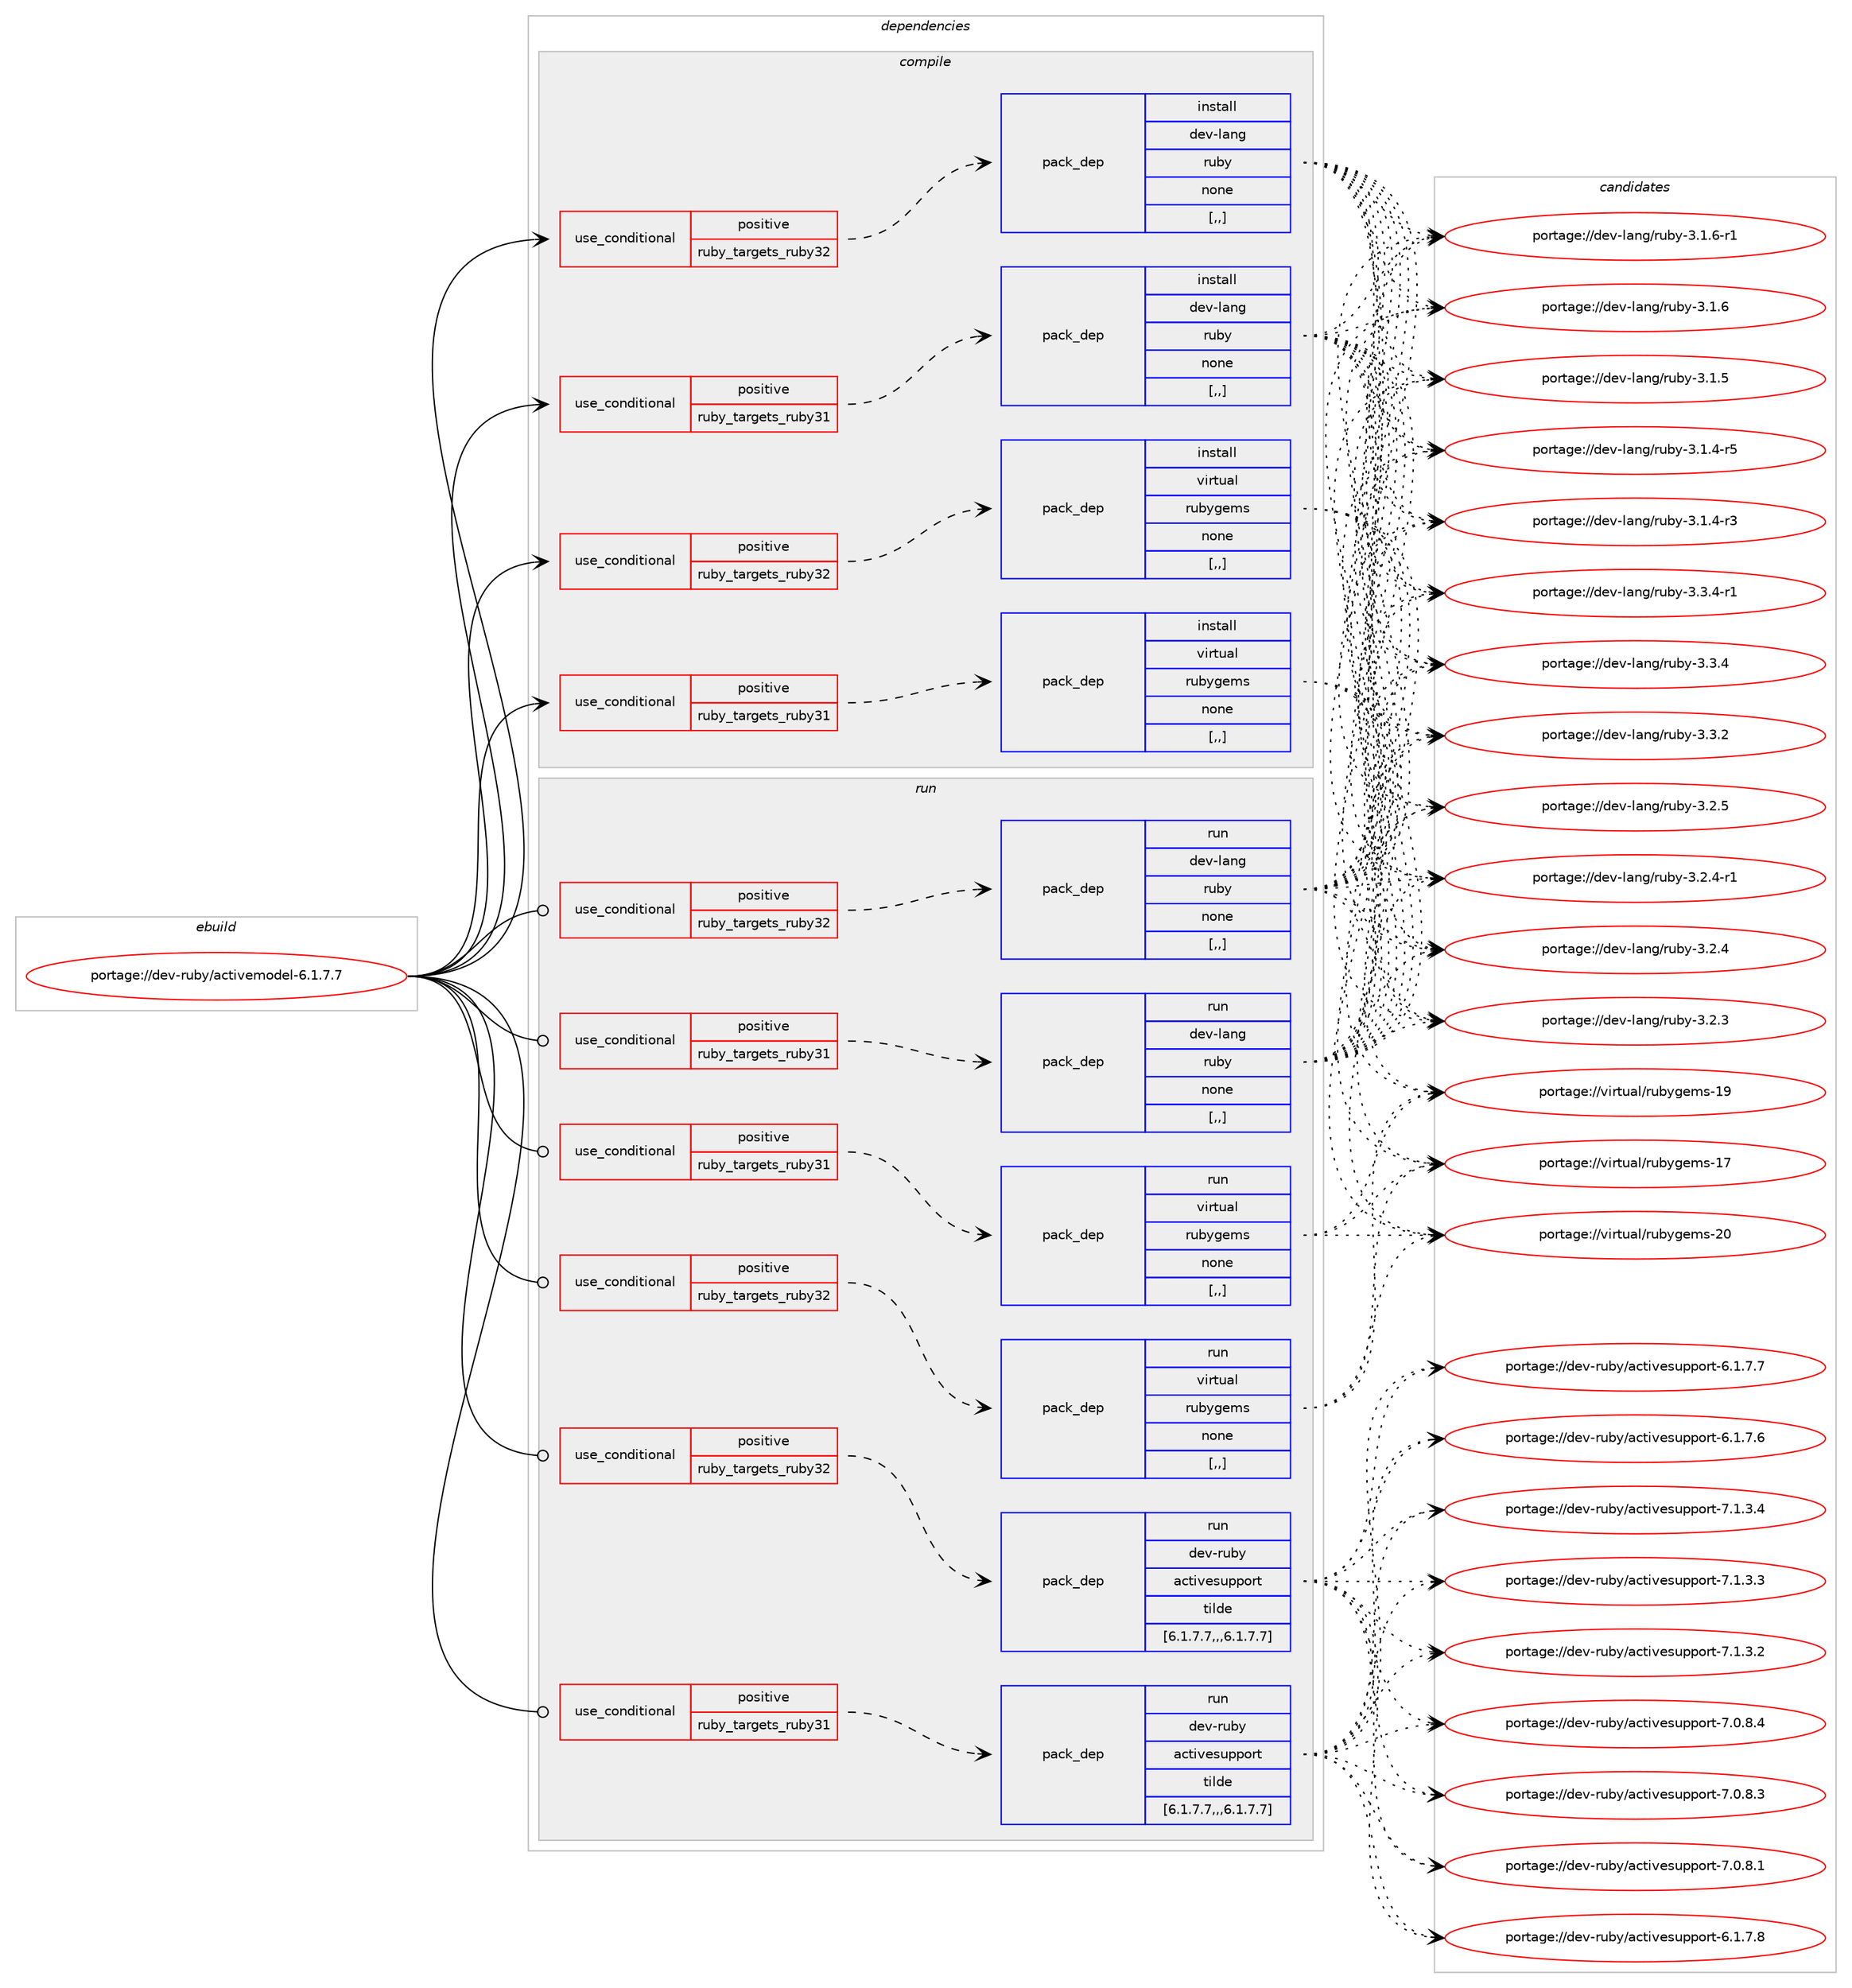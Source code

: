 digraph prolog {

# *************
# Graph options
# *************

newrank=true;
concentrate=true;
compound=true;
graph [rankdir=LR,fontname=Helvetica,fontsize=10,ranksep=1.5];#, ranksep=2.5, nodesep=0.2];
edge  [arrowhead=vee];
node  [fontname=Helvetica,fontsize=10];

# **********
# The ebuild
# **********

subgraph cluster_leftcol {
color=gray;
label=<<i>ebuild</i>>;
id [label="portage://dev-ruby/activemodel-6.1.7.7", color=red, width=4, href="../dev-ruby/activemodel-6.1.7.7.svg"];
}

# ****************
# The dependencies
# ****************

subgraph cluster_midcol {
color=gray;
label=<<i>dependencies</i>>;
subgraph cluster_compile {
fillcolor="#eeeeee";
style=filled;
label=<<i>compile</i>>;
subgraph cond43637 {
dependency174753 [label=<<TABLE BORDER="0" CELLBORDER="1" CELLSPACING="0" CELLPADDING="4"><TR><TD ROWSPAN="3" CELLPADDING="10">use_conditional</TD></TR><TR><TD>positive</TD></TR><TR><TD>ruby_targets_ruby31</TD></TR></TABLE>>, shape=none, color=red];
subgraph pack129835 {
dependency174754 [label=<<TABLE BORDER="0" CELLBORDER="1" CELLSPACING="0" CELLPADDING="4" WIDTH="220"><TR><TD ROWSPAN="6" CELLPADDING="30">pack_dep</TD></TR><TR><TD WIDTH="110">install</TD></TR><TR><TD>dev-lang</TD></TR><TR><TD>ruby</TD></TR><TR><TD>none</TD></TR><TR><TD>[,,]</TD></TR></TABLE>>, shape=none, color=blue];
}
dependency174753:e -> dependency174754:w [weight=20,style="dashed",arrowhead="vee"];
}
id:e -> dependency174753:w [weight=20,style="solid",arrowhead="vee"];
subgraph cond43638 {
dependency174755 [label=<<TABLE BORDER="0" CELLBORDER="1" CELLSPACING="0" CELLPADDING="4"><TR><TD ROWSPAN="3" CELLPADDING="10">use_conditional</TD></TR><TR><TD>positive</TD></TR><TR><TD>ruby_targets_ruby31</TD></TR></TABLE>>, shape=none, color=red];
subgraph pack129836 {
dependency174756 [label=<<TABLE BORDER="0" CELLBORDER="1" CELLSPACING="0" CELLPADDING="4" WIDTH="220"><TR><TD ROWSPAN="6" CELLPADDING="30">pack_dep</TD></TR><TR><TD WIDTH="110">install</TD></TR><TR><TD>virtual</TD></TR><TR><TD>rubygems</TD></TR><TR><TD>none</TD></TR><TR><TD>[,,]</TD></TR></TABLE>>, shape=none, color=blue];
}
dependency174755:e -> dependency174756:w [weight=20,style="dashed",arrowhead="vee"];
}
id:e -> dependency174755:w [weight=20,style="solid",arrowhead="vee"];
subgraph cond43639 {
dependency174757 [label=<<TABLE BORDER="0" CELLBORDER="1" CELLSPACING="0" CELLPADDING="4"><TR><TD ROWSPAN="3" CELLPADDING="10">use_conditional</TD></TR><TR><TD>positive</TD></TR><TR><TD>ruby_targets_ruby32</TD></TR></TABLE>>, shape=none, color=red];
subgraph pack129837 {
dependency174758 [label=<<TABLE BORDER="0" CELLBORDER="1" CELLSPACING="0" CELLPADDING="4" WIDTH="220"><TR><TD ROWSPAN="6" CELLPADDING="30">pack_dep</TD></TR><TR><TD WIDTH="110">install</TD></TR><TR><TD>dev-lang</TD></TR><TR><TD>ruby</TD></TR><TR><TD>none</TD></TR><TR><TD>[,,]</TD></TR></TABLE>>, shape=none, color=blue];
}
dependency174757:e -> dependency174758:w [weight=20,style="dashed",arrowhead="vee"];
}
id:e -> dependency174757:w [weight=20,style="solid",arrowhead="vee"];
subgraph cond43640 {
dependency174759 [label=<<TABLE BORDER="0" CELLBORDER="1" CELLSPACING="0" CELLPADDING="4"><TR><TD ROWSPAN="3" CELLPADDING="10">use_conditional</TD></TR><TR><TD>positive</TD></TR><TR><TD>ruby_targets_ruby32</TD></TR></TABLE>>, shape=none, color=red];
subgraph pack129838 {
dependency174760 [label=<<TABLE BORDER="0" CELLBORDER="1" CELLSPACING="0" CELLPADDING="4" WIDTH="220"><TR><TD ROWSPAN="6" CELLPADDING="30">pack_dep</TD></TR><TR><TD WIDTH="110">install</TD></TR><TR><TD>virtual</TD></TR><TR><TD>rubygems</TD></TR><TR><TD>none</TD></TR><TR><TD>[,,]</TD></TR></TABLE>>, shape=none, color=blue];
}
dependency174759:e -> dependency174760:w [weight=20,style="dashed",arrowhead="vee"];
}
id:e -> dependency174759:w [weight=20,style="solid",arrowhead="vee"];
}
subgraph cluster_compileandrun {
fillcolor="#eeeeee";
style=filled;
label=<<i>compile and run</i>>;
}
subgraph cluster_run {
fillcolor="#eeeeee";
style=filled;
label=<<i>run</i>>;
subgraph cond43641 {
dependency174761 [label=<<TABLE BORDER="0" CELLBORDER="1" CELLSPACING="0" CELLPADDING="4"><TR><TD ROWSPAN="3" CELLPADDING="10">use_conditional</TD></TR><TR><TD>positive</TD></TR><TR><TD>ruby_targets_ruby31</TD></TR></TABLE>>, shape=none, color=red];
subgraph pack129839 {
dependency174762 [label=<<TABLE BORDER="0" CELLBORDER="1" CELLSPACING="0" CELLPADDING="4" WIDTH="220"><TR><TD ROWSPAN="6" CELLPADDING="30">pack_dep</TD></TR><TR><TD WIDTH="110">run</TD></TR><TR><TD>dev-lang</TD></TR><TR><TD>ruby</TD></TR><TR><TD>none</TD></TR><TR><TD>[,,]</TD></TR></TABLE>>, shape=none, color=blue];
}
dependency174761:e -> dependency174762:w [weight=20,style="dashed",arrowhead="vee"];
}
id:e -> dependency174761:w [weight=20,style="solid",arrowhead="odot"];
subgraph cond43642 {
dependency174763 [label=<<TABLE BORDER="0" CELLBORDER="1" CELLSPACING="0" CELLPADDING="4"><TR><TD ROWSPAN="3" CELLPADDING="10">use_conditional</TD></TR><TR><TD>positive</TD></TR><TR><TD>ruby_targets_ruby31</TD></TR></TABLE>>, shape=none, color=red];
subgraph pack129840 {
dependency174764 [label=<<TABLE BORDER="0" CELLBORDER="1" CELLSPACING="0" CELLPADDING="4" WIDTH="220"><TR><TD ROWSPAN="6" CELLPADDING="30">pack_dep</TD></TR><TR><TD WIDTH="110">run</TD></TR><TR><TD>dev-ruby</TD></TR><TR><TD>activesupport</TD></TR><TR><TD>tilde</TD></TR><TR><TD>[6.1.7.7,,,6.1.7.7]</TD></TR></TABLE>>, shape=none, color=blue];
}
dependency174763:e -> dependency174764:w [weight=20,style="dashed",arrowhead="vee"];
}
id:e -> dependency174763:w [weight=20,style="solid",arrowhead="odot"];
subgraph cond43643 {
dependency174765 [label=<<TABLE BORDER="0" CELLBORDER="1" CELLSPACING="0" CELLPADDING="4"><TR><TD ROWSPAN="3" CELLPADDING="10">use_conditional</TD></TR><TR><TD>positive</TD></TR><TR><TD>ruby_targets_ruby31</TD></TR></TABLE>>, shape=none, color=red];
subgraph pack129841 {
dependency174766 [label=<<TABLE BORDER="0" CELLBORDER="1" CELLSPACING="0" CELLPADDING="4" WIDTH="220"><TR><TD ROWSPAN="6" CELLPADDING="30">pack_dep</TD></TR><TR><TD WIDTH="110">run</TD></TR><TR><TD>virtual</TD></TR><TR><TD>rubygems</TD></TR><TR><TD>none</TD></TR><TR><TD>[,,]</TD></TR></TABLE>>, shape=none, color=blue];
}
dependency174765:e -> dependency174766:w [weight=20,style="dashed",arrowhead="vee"];
}
id:e -> dependency174765:w [weight=20,style="solid",arrowhead="odot"];
subgraph cond43644 {
dependency174767 [label=<<TABLE BORDER="0" CELLBORDER="1" CELLSPACING="0" CELLPADDING="4"><TR><TD ROWSPAN="3" CELLPADDING="10">use_conditional</TD></TR><TR><TD>positive</TD></TR><TR><TD>ruby_targets_ruby32</TD></TR></TABLE>>, shape=none, color=red];
subgraph pack129842 {
dependency174768 [label=<<TABLE BORDER="0" CELLBORDER="1" CELLSPACING="0" CELLPADDING="4" WIDTH="220"><TR><TD ROWSPAN="6" CELLPADDING="30">pack_dep</TD></TR><TR><TD WIDTH="110">run</TD></TR><TR><TD>dev-lang</TD></TR><TR><TD>ruby</TD></TR><TR><TD>none</TD></TR><TR><TD>[,,]</TD></TR></TABLE>>, shape=none, color=blue];
}
dependency174767:e -> dependency174768:w [weight=20,style="dashed",arrowhead="vee"];
}
id:e -> dependency174767:w [weight=20,style="solid",arrowhead="odot"];
subgraph cond43645 {
dependency174769 [label=<<TABLE BORDER="0" CELLBORDER="1" CELLSPACING="0" CELLPADDING="4"><TR><TD ROWSPAN="3" CELLPADDING="10">use_conditional</TD></TR><TR><TD>positive</TD></TR><TR><TD>ruby_targets_ruby32</TD></TR></TABLE>>, shape=none, color=red];
subgraph pack129843 {
dependency174770 [label=<<TABLE BORDER="0" CELLBORDER="1" CELLSPACING="0" CELLPADDING="4" WIDTH="220"><TR><TD ROWSPAN="6" CELLPADDING="30">pack_dep</TD></TR><TR><TD WIDTH="110">run</TD></TR><TR><TD>dev-ruby</TD></TR><TR><TD>activesupport</TD></TR><TR><TD>tilde</TD></TR><TR><TD>[6.1.7.7,,,6.1.7.7]</TD></TR></TABLE>>, shape=none, color=blue];
}
dependency174769:e -> dependency174770:w [weight=20,style="dashed",arrowhead="vee"];
}
id:e -> dependency174769:w [weight=20,style="solid",arrowhead="odot"];
subgraph cond43646 {
dependency174771 [label=<<TABLE BORDER="0" CELLBORDER="1" CELLSPACING="0" CELLPADDING="4"><TR><TD ROWSPAN="3" CELLPADDING="10">use_conditional</TD></TR><TR><TD>positive</TD></TR><TR><TD>ruby_targets_ruby32</TD></TR></TABLE>>, shape=none, color=red];
subgraph pack129844 {
dependency174772 [label=<<TABLE BORDER="0" CELLBORDER="1" CELLSPACING="0" CELLPADDING="4" WIDTH="220"><TR><TD ROWSPAN="6" CELLPADDING="30">pack_dep</TD></TR><TR><TD WIDTH="110">run</TD></TR><TR><TD>virtual</TD></TR><TR><TD>rubygems</TD></TR><TR><TD>none</TD></TR><TR><TD>[,,]</TD></TR></TABLE>>, shape=none, color=blue];
}
dependency174771:e -> dependency174772:w [weight=20,style="dashed",arrowhead="vee"];
}
id:e -> dependency174771:w [weight=20,style="solid",arrowhead="odot"];
}
}

# **************
# The candidates
# **************

subgraph cluster_choices {
rank=same;
color=gray;
label=<<i>candidates</i>>;

subgraph choice129835 {
color=black;
nodesep=1;
choice100101118451089711010347114117981214551465146524511449 [label="portage://dev-lang/ruby-3.3.4-r1", color=red, width=4,href="../dev-lang/ruby-3.3.4-r1.svg"];
choice10010111845108971101034711411798121455146514652 [label="portage://dev-lang/ruby-3.3.4", color=red, width=4,href="../dev-lang/ruby-3.3.4.svg"];
choice10010111845108971101034711411798121455146514650 [label="portage://dev-lang/ruby-3.3.2", color=red, width=4,href="../dev-lang/ruby-3.3.2.svg"];
choice10010111845108971101034711411798121455146504653 [label="portage://dev-lang/ruby-3.2.5", color=red, width=4,href="../dev-lang/ruby-3.2.5.svg"];
choice100101118451089711010347114117981214551465046524511449 [label="portage://dev-lang/ruby-3.2.4-r1", color=red, width=4,href="../dev-lang/ruby-3.2.4-r1.svg"];
choice10010111845108971101034711411798121455146504652 [label="portage://dev-lang/ruby-3.2.4", color=red, width=4,href="../dev-lang/ruby-3.2.4.svg"];
choice10010111845108971101034711411798121455146504651 [label="portage://dev-lang/ruby-3.2.3", color=red, width=4,href="../dev-lang/ruby-3.2.3.svg"];
choice100101118451089711010347114117981214551464946544511449 [label="portage://dev-lang/ruby-3.1.6-r1", color=red, width=4,href="../dev-lang/ruby-3.1.6-r1.svg"];
choice10010111845108971101034711411798121455146494654 [label="portage://dev-lang/ruby-3.1.6", color=red, width=4,href="../dev-lang/ruby-3.1.6.svg"];
choice10010111845108971101034711411798121455146494653 [label="portage://dev-lang/ruby-3.1.5", color=red, width=4,href="../dev-lang/ruby-3.1.5.svg"];
choice100101118451089711010347114117981214551464946524511453 [label="portage://dev-lang/ruby-3.1.4-r5", color=red, width=4,href="../dev-lang/ruby-3.1.4-r5.svg"];
choice100101118451089711010347114117981214551464946524511451 [label="portage://dev-lang/ruby-3.1.4-r3", color=red, width=4,href="../dev-lang/ruby-3.1.4-r3.svg"];
dependency174754:e -> choice100101118451089711010347114117981214551465146524511449:w [style=dotted,weight="100"];
dependency174754:e -> choice10010111845108971101034711411798121455146514652:w [style=dotted,weight="100"];
dependency174754:e -> choice10010111845108971101034711411798121455146514650:w [style=dotted,weight="100"];
dependency174754:e -> choice10010111845108971101034711411798121455146504653:w [style=dotted,weight="100"];
dependency174754:e -> choice100101118451089711010347114117981214551465046524511449:w [style=dotted,weight="100"];
dependency174754:e -> choice10010111845108971101034711411798121455146504652:w [style=dotted,weight="100"];
dependency174754:e -> choice10010111845108971101034711411798121455146504651:w [style=dotted,weight="100"];
dependency174754:e -> choice100101118451089711010347114117981214551464946544511449:w [style=dotted,weight="100"];
dependency174754:e -> choice10010111845108971101034711411798121455146494654:w [style=dotted,weight="100"];
dependency174754:e -> choice10010111845108971101034711411798121455146494653:w [style=dotted,weight="100"];
dependency174754:e -> choice100101118451089711010347114117981214551464946524511453:w [style=dotted,weight="100"];
dependency174754:e -> choice100101118451089711010347114117981214551464946524511451:w [style=dotted,weight="100"];
}
subgraph choice129836 {
color=black;
nodesep=1;
choice118105114116117971084711411798121103101109115455048 [label="portage://virtual/rubygems-20", color=red, width=4,href="../virtual/rubygems-20.svg"];
choice118105114116117971084711411798121103101109115454957 [label="portage://virtual/rubygems-19", color=red, width=4,href="../virtual/rubygems-19.svg"];
choice118105114116117971084711411798121103101109115454955 [label="portage://virtual/rubygems-17", color=red, width=4,href="../virtual/rubygems-17.svg"];
dependency174756:e -> choice118105114116117971084711411798121103101109115455048:w [style=dotted,weight="100"];
dependency174756:e -> choice118105114116117971084711411798121103101109115454957:w [style=dotted,weight="100"];
dependency174756:e -> choice118105114116117971084711411798121103101109115454955:w [style=dotted,weight="100"];
}
subgraph choice129837 {
color=black;
nodesep=1;
choice100101118451089711010347114117981214551465146524511449 [label="portage://dev-lang/ruby-3.3.4-r1", color=red, width=4,href="../dev-lang/ruby-3.3.4-r1.svg"];
choice10010111845108971101034711411798121455146514652 [label="portage://dev-lang/ruby-3.3.4", color=red, width=4,href="../dev-lang/ruby-3.3.4.svg"];
choice10010111845108971101034711411798121455146514650 [label="portage://dev-lang/ruby-3.3.2", color=red, width=4,href="../dev-lang/ruby-3.3.2.svg"];
choice10010111845108971101034711411798121455146504653 [label="portage://dev-lang/ruby-3.2.5", color=red, width=4,href="../dev-lang/ruby-3.2.5.svg"];
choice100101118451089711010347114117981214551465046524511449 [label="portage://dev-lang/ruby-3.2.4-r1", color=red, width=4,href="../dev-lang/ruby-3.2.4-r1.svg"];
choice10010111845108971101034711411798121455146504652 [label="portage://dev-lang/ruby-3.2.4", color=red, width=4,href="../dev-lang/ruby-3.2.4.svg"];
choice10010111845108971101034711411798121455146504651 [label="portage://dev-lang/ruby-3.2.3", color=red, width=4,href="../dev-lang/ruby-3.2.3.svg"];
choice100101118451089711010347114117981214551464946544511449 [label="portage://dev-lang/ruby-3.1.6-r1", color=red, width=4,href="../dev-lang/ruby-3.1.6-r1.svg"];
choice10010111845108971101034711411798121455146494654 [label="portage://dev-lang/ruby-3.1.6", color=red, width=4,href="../dev-lang/ruby-3.1.6.svg"];
choice10010111845108971101034711411798121455146494653 [label="portage://dev-lang/ruby-3.1.5", color=red, width=4,href="../dev-lang/ruby-3.1.5.svg"];
choice100101118451089711010347114117981214551464946524511453 [label="portage://dev-lang/ruby-3.1.4-r5", color=red, width=4,href="../dev-lang/ruby-3.1.4-r5.svg"];
choice100101118451089711010347114117981214551464946524511451 [label="portage://dev-lang/ruby-3.1.4-r3", color=red, width=4,href="../dev-lang/ruby-3.1.4-r3.svg"];
dependency174758:e -> choice100101118451089711010347114117981214551465146524511449:w [style=dotted,weight="100"];
dependency174758:e -> choice10010111845108971101034711411798121455146514652:w [style=dotted,weight="100"];
dependency174758:e -> choice10010111845108971101034711411798121455146514650:w [style=dotted,weight="100"];
dependency174758:e -> choice10010111845108971101034711411798121455146504653:w [style=dotted,weight="100"];
dependency174758:e -> choice100101118451089711010347114117981214551465046524511449:w [style=dotted,weight="100"];
dependency174758:e -> choice10010111845108971101034711411798121455146504652:w [style=dotted,weight="100"];
dependency174758:e -> choice10010111845108971101034711411798121455146504651:w [style=dotted,weight="100"];
dependency174758:e -> choice100101118451089711010347114117981214551464946544511449:w [style=dotted,weight="100"];
dependency174758:e -> choice10010111845108971101034711411798121455146494654:w [style=dotted,weight="100"];
dependency174758:e -> choice10010111845108971101034711411798121455146494653:w [style=dotted,weight="100"];
dependency174758:e -> choice100101118451089711010347114117981214551464946524511453:w [style=dotted,weight="100"];
dependency174758:e -> choice100101118451089711010347114117981214551464946524511451:w [style=dotted,weight="100"];
}
subgraph choice129838 {
color=black;
nodesep=1;
choice118105114116117971084711411798121103101109115455048 [label="portage://virtual/rubygems-20", color=red, width=4,href="../virtual/rubygems-20.svg"];
choice118105114116117971084711411798121103101109115454957 [label="portage://virtual/rubygems-19", color=red, width=4,href="../virtual/rubygems-19.svg"];
choice118105114116117971084711411798121103101109115454955 [label="portage://virtual/rubygems-17", color=red, width=4,href="../virtual/rubygems-17.svg"];
dependency174760:e -> choice118105114116117971084711411798121103101109115455048:w [style=dotted,weight="100"];
dependency174760:e -> choice118105114116117971084711411798121103101109115454957:w [style=dotted,weight="100"];
dependency174760:e -> choice118105114116117971084711411798121103101109115454955:w [style=dotted,weight="100"];
}
subgraph choice129839 {
color=black;
nodesep=1;
choice100101118451089711010347114117981214551465146524511449 [label="portage://dev-lang/ruby-3.3.4-r1", color=red, width=4,href="../dev-lang/ruby-3.3.4-r1.svg"];
choice10010111845108971101034711411798121455146514652 [label="portage://dev-lang/ruby-3.3.4", color=red, width=4,href="../dev-lang/ruby-3.3.4.svg"];
choice10010111845108971101034711411798121455146514650 [label="portage://dev-lang/ruby-3.3.2", color=red, width=4,href="../dev-lang/ruby-3.3.2.svg"];
choice10010111845108971101034711411798121455146504653 [label="portage://dev-lang/ruby-3.2.5", color=red, width=4,href="../dev-lang/ruby-3.2.5.svg"];
choice100101118451089711010347114117981214551465046524511449 [label="portage://dev-lang/ruby-3.2.4-r1", color=red, width=4,href="../dev-lang/ruby-3.2.4-r1.svg"];
choice10010111845108971101034711411798121455146504652 [label="portage://dev-lang/ruby-3.2.4", color=red, width=4,href="../dev-lang/ruby-3.2.4.svg"];
choice10010111845108971101034711411798121455146504651 [label="portage://dev-lang/ruby-3.2.3", color=red, width=4,href="../dev-lang/ruby-3.2.3.svg"];
choice100101118451089711010347114117981214551464946544511449 [label="portage://dev-lang/ruby-3.1.6-r1", color=red, width=4,href="../dev-lang/ruby-3.1.6-r1.svg"];
choice10010111845108971101034711411798121455146494654 [label="portage://dev-lang/ruby-3.1.6", color=red, width=4,href="../dev-lang/ruby-3.1.6.svg"];
choice10010111845108971101034711411798121455146494653 [label="portage://dev-lang/ruby-3.1.5", color=red, width=4,href="../dev-lang/ruby-3.1.5.svg"];
choice100101118451089711010347114117981214551464946524511453 [label="portage://dev-lang/ruby-3.1.4-r5", color=red, width=4,href="../dev-lang/ruby-3.1.4-r5.svg"];
choice100101118451089711010347114117981214551464946524511451 [label="portage://dev-lang/ruby-3.1.4-r3", color=red, width=4,href="../dev-lang/ruby-3.1.4-r3.svg"];
dependency174762:e -> choice100101118451089711010347114117981214551465146524511449:w [style=dotted,weight="100"];
dependency174762:e -> choice10010111845108971101034711411798121455146514652:w [style=dotted,weight="100"];
dependency174762:e -> choice10010111845108971101034711411798121455146514650:w [style=dotted,weight="100"];
dependency174762:e -> choice10010111845108971101034711411798121455146504653:w [style=dotted,weight="100"];
dependency174762:e -> choice100101118451089711010347114117981214551465046524511449:w [style=dotted,weight="100"];
dependency174762:e -> choice10010111845108971101034711411798121455146504652:w [style=dotted,weight="100"];
dependency174762:e -> choice10010111845108971101034711411798121455146504651:w [style=dotted,weight="100"];
dependency174762:e -> choice100101118451089711010347114117981214551464946544511449:w [style=dotted,weight="100"];
dependency174762:e -> choice10010111845108971101034711411798121455146494654:w [style=dotted,weight="100"];
dependency174762:e -> choice10010111845108971101034711411798121455146494653:w [style=dotted,weight="100"];
dependency174762:e -> choice100101118451089711010347114117981214551464946524511453:w [style=dotted,weight="100"];
dependency174762:e -> choice100101118451089711010347114117981214551464946524511451:w [style=dotted,weight="100"];
}
subgraph choice129840 {
color=black;
nodesep=1;
choice10010111845114117981214797991161051181011151171121121111141164555464946514652 [label="portage://dev-ruby/activesupport-7.1.3.4", color=red, width=4,href="../dev-ruby/activesupport-7.1.3.4.svg"];
choice10010111845114117981214797991161051181011151171121121111141164555464946514651 [label="portage://dev-ruby/activesupport-7.1.3.3", color=red, width=4,href="../dev-ruby/activesupport-7.1.3.3.svg"];
choice10010111845114117981214797991161051181011151171121121111141164555464946514650 [label="portage://dev-ruby/activesupport-7.1.3.2", color=red, width=4,href="../dev-ruby/activesupport-7.1.3.2.svg"];
choice10010111845114117981214797991161051181011151171121121111141164555464846564652 [label="portage://dev-ruby/activesupport-7.0.8.4", color=red, width=4,href="../dev-ruby/activesupport-7.0.8.4.svg"];
choice10010111845114117981214797991161051181011151171121121111141164555464846564651 [label="portage://dev-ruby/activesupport-7.0.8.3", color=red, width=4,href="../dev-ruby/activesupport-7.0.8.3.svg"];
choice10010111845114117981214797991161051181011151171121121111141164555464846564649 [label="portage://dev-ruby/activesupport-7.0.8.1", color=red, width=4,href="../dev-ruby/activesupport-7.0.8.1.svg"];
choice10010111845114117981214797991161051181011151171121121111141164554464946554656 [label="portage://dev-ruby/activesupport-6.1.7.8", color=red, width=4,href="../dev-ruby/activesupport-6.1.7.8.svg"];
choice10010111845114117981214797991161051181011151171121121111141164554464946554655 [label="portage://dev-ruby/activesupport-6.1.7.7", color=red, width=4,href="../dev-ruby/activesupport-6.1.7.7.svg"];
choice10010111845114117981214797991161051181011151171121121111141164554464946554654 [label="portage://dev-ruby/activesupport-6.1.7.6", color=red, width=4,href="../dev-ruby/activesupport-6.1.7.6.svg"];
dependency174764:e -> choice10010111845114117981214797991161051181011151171121121111141164555464946514652:w [style=dotted,weight="100"];
dependency174764:e -> choice10010111845114117981214797991161051181011151171121121111141164555464946514651:w [style=dotted,weight="100"];
dependency174764:e -> choice10010111845114117981214797991161051181011151171121121111141164555464946514650:w [style=dotted,weight="100"];
dependency174764:e -> choice10010111845114117981214797991161051181011151171121121111141164555464846564652:w [style=dotted,weight="100"];
dependency174764:e -> choice10010111845114117981214797991161051181011151171121121111141164555464846564651:w [style=dotted,weight="100"];
dependency174764:e -> choice10010111845114117981214797991161051181011151171121121111141164555464846564649:w [style=dotted,weight="100"];
dependency174764:e -> choice10010111845114117981214797991161051181011151171121121111141164554464946554656:w [style=dotted,weight="100"];
dependency174764:e -> choice10010111845114117981214797991161051181011151171121121111141164554464946554655:w [style=dotted,weight="100"];
dependency174764:e -> choice10010111845114117981214797991161051181011151171121121111141164554464946554654:w [style=dotted,weight="100"];
}
subgraph choice129841 {
color=black;
nodesep=1;
choice118105114116117971084711411798121103101109115455048 [label="portage://virtual/rubygems-20", color=red, width=4,href="../virtual/rubygems-20.svg"];
choice118105114116117971084711411798121103101109115454957 [label="portage://virtual/rubygems-19", color=red, width=4,href="../virtual/rubygems-19.svg"];
choice118105114116117971084711411798121103101109115454955 [label="portage://virtual/rubygems-17", color=red, width=4,href="../virtual/rubygems-17.svg"];
dependency174766:e -> choice118105114116117971084711411798121103101109115455048:w [style=dotted,weight="100"];
dependency174766:e -> choice118105114116117971084711411798121103101109115454957:w [style=dotted,weight="100"];
dependency174766:e -> choice118105114116117971084711411798121103101109115454955:w [style=dotted,weight="100"];
}
subgraph choice129842 {
color=black;
nodesep=1;
choice100101118451089711010347114117981214551465146524511449 [label="portage://dev-lang/ruby-3.3.4-r1", color=red, width=4,href="../dev-lang/ruby-3.3.4-r1.svg"];
choice10010111845108971101034711411798121455146514652 [label="portage://dev-lang/ruby-3.3.4", color=red, width=4,href="../dev-lang/ruby-3.3.4.svg"];
choice10010111845108971101034711411798121455146514650 [label="portage://dev-lang/ruby-3.3.2", color=red, width=4,href="../dev-lang/ruby-3.3.2.svg"];
choice10010111845108971101034711411798121455146504653 [label="portage://dev-lang/ruby-3.2.5", color=red, width=4,href="../dev-lang/ruby-3.2.5.svg"];
choice100101118451089711010347114117981214551465046524511449 [label="portage://dev-lang/ruby-3.2.4-r1", color=red, width=4,href="../dev-lang/ruby-3.2.4-r1.svg"];
choice10010111845108971101034711411798121455146504652 [label="portage://dev-lang/ruby-3.2.4", color=red, width=4,href="../dev-lang/ruby-3.2.4.svg"];
choice10010111845108971101034711411798121455146504651 [label="portage://dev-lang/ruby-3.2.3", color=red, width=4,href="../dev-lang/ruby-3.2.3.svg"];
choice100101118451089711010347114117981214551464946544511449 [label="portage://dev-lang/ruby-3.1.6-r1", color=red, width=4,href="../dev-lang/ruby-3.1.6-r1.svg"];
choice10010111845108971101034711411798121455146494654 [label="portage://dev-lang/ruby-3.1.6", color=red, width=4,href="../dev-lang/ruby-3.1.6.svg"];
choice10010111845108971101034711411798121455146494653 [label="portage://dev-lang/ruby-3.1.5", color=red, width=4,href="../dev-lang/ruby-3.1.5.svg"];
choice100101118451089711010347114117981214551464946524511453 [label="portage://dev-lang/ruby-3.1.4-r5", color=red, width=4,href="../dev-lang/ruby-3.1.4-r5.svg"];
choice100101118451089711010347114117981214551464946524511451 [label="portage://dev-lang/ruby-3.1.4-r3", color=red, width=4,href="../dev-lang/ruby-3.1.4-r3.svg"];
dependency174768:e -> choice100101118451089711010347114117981214551465146524511449:w [style=dotted,weight="100"];
dependency174768:e -> choice10010111845108971101034711411798121455146514652:w [style=dotted,weight="100"];
dependency174768:e -> choice10010111845108971101034711411798121455146514650:w [style=dotted,weight="100"];
dependency174768:e -> choice10010111845108971101034711411798121455146504653:w [style=dotted,weight="100"];
dependency174768:e -> choice100101118451089711010347114117981214551465046524511449:w [style=dotted,weight="100"];
dependency174768:e -> choice10010111845108971101034711411798121455146504652:w [style=dotted,weight="100"];
dependency174768:e -> choice10010111845108971101034711411798121455146504651:w [style=dotted,weight="100"];
dependency174768:e -> choice100101118451089711010347114117981214551464946544511449:w [style=dotted,weight="100"];
dependency174768:e -> choice10010111845108971101034711411798121455146494654:w [style=dotted,weight="100"];
dependency174768:e -> choice10010111845108971101034711411798121455146494653:w [style=dotted,weight="100"];
dependency174768:e -> choice100101118451089711010347114117981214551464946524511453:w [style=dotted,weight="100"];
dependency174768:e -> choice100101118451089711010347114117981214551464946524511451:w [style=dotted,weight="100"];
}
subgraph choice129843 {
color=black;
nodesep=1;
choice10010111845114117981214797991161051181011151171121121111141164555464946514652 [label="portage://dev-ruby/activesupport-7.1.3.4", color=red, width=4,href="../dev-ruby/activesupport-7.1.3.4.svg"];
choice10010111845114117981214797991161051181011151171121121111141164555464946514651 [label="portage://dev-ruby/activesupport-7.1.3.3", color=red, width=4,href="../dev-ruby/activesupport-7.1.3.3.svg"];
choice10010111845114117981214797991161051181011151171121121111141164555464946514650 [label="portage://dev-ruby/activesupport-7.1.3.2", color=red, width=4,href="../dev-ruby/activesupport-7.1.3.2.svg"];
choice10010111845114117981214797991161051181011151171121121111141164555464846564652 [label="portage://dev-ruby/activesupport-7.0.8.4", color=red, width=4,href="../dev-ruby/activesupport-7.0.8.4.svg"];
choice10010111845114117981214797991161051181011151171121121111141164555464846564651 [label="portage://dev-ruby/activesupport-7.0.8.3", color=red, width=4,href="../dev-ruby/activesupport-7.0.8.3.svg"];
choice10010111845114117981214797991161051181011151171121121111141164555464846564649 [label="portage://dev-ruby/activesupport-7.0.8.1", color=red, width=4,href="../dev-ruby/activesupport-7.0.8.1.svg"];
choice10010111845114117981214797991161051181011151171121121111141164554464946554656 [label="portage://dev-ruby/activesupport-6.1.7.8", color=red, width=4,href="../dev-ruby/activesupport-6.1.7.8.svg"];
choice10010111845114117981214797991161051181011151171121121111141164554464946554655 [label="portage://dev-ruby/activesupport-6.1.7.7", color=red, width=4,href="../dev-ruby/activesupport-6.1.7.7.svg"];
choice10010111845114117981214797991161051181011151171121121111141164554464946554654 [label="portage://dev-ruby/activesupport-6.1.7.6", color=red, width=4,href="../dev-ruby/activesupport-6.1.7.6.svg"];
dependency174770:e -> choice10010111845114117981214797991161051181011151171121121111141164555464946514652:w [style=dotted,weight="100"];
dependency174770:e -> choice10010111845114117981214797991161051181011151171121121111141164555464946514651:w [style=dotted,weight="100"];
dependency174770:e -> choice10010111845114117981214797991161051181011151171121121111141164555464946514650:w [style=dotted,weight="100"];
dependency174770:e -> choice10010111845114117981214797991161051181011151171121121111141164555464846564652:w [style=dotted,weight="100"];
dependency174770:e -> choice10010111845114117981214797991161051181011151171121121111141164555464846564651:w [style=dotted,weight="100"];
dependency174770:e -> choice10010111845114117981214797991161051181011151171121121111141164555464846564649:w [style=dotted,weight="100"];
dependency174770:e -> choice10010111845114117981214797991161051181011151171121121111141164554464946554656:w [style=dotted,weight="100"];
dependency174770:e -> choice10010111845114117981214797991161051181011151171121121111141164554464946554655:w [style=dotted,weight="100"];
dependency174770:e -> choice10010111845114117981214797991161051181011151171121121111141164554464946554654:w [style=dotted,weight="100"];
}
subgraph choice129844 {
color=black;
nodesep=1;
choice118105114116117971084711411798121103101109115455048 [label="portage://virtual/rubygems-20", color=red, width=4,href="../virtual/rubygems-20.svg"];
choice118105114116117971084711411798121103101109115454957 [label="portage://virtual/rubygems-19", color=red, width=4,href="../virtual/rubygems-19.svg"];
choice118105114116117971084711411798121103101109115454955 [label="portage://virtual/rubygems-17", color=red, width=4,href="../virtual/rubygems-17.svg"];
dependency174772:e -> choice118105114116117971084711411798121103101109115455048:w [style=dotted,weight="100"];
dependency174772:e -> choice118105114116117971084711411798121103101109115454957:w [style=dotted,weight="100"];
dependency174772:e -> choice118105114116117971084711411798121103101109115454955:w [style=dotted,weight="100"];
}
}

}

